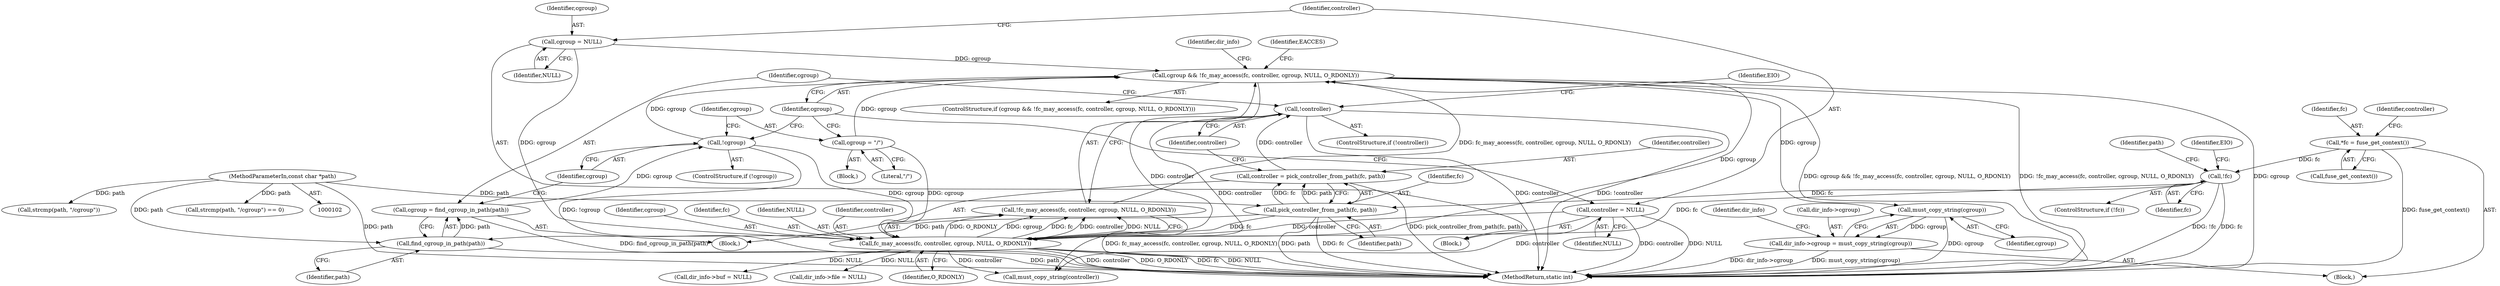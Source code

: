 digraph "1_lxcfs_a8b6c3e0537e90fba3c55910fd1b7229d54a60a7_3@API" {
"1000195" [label="(Call,must_copy_string(cgroup))"];
"1000160" [label="(Call,cgroup && !fc_may_access(fc, controller, cgroup, NULL, O_RDONLY))"];
"1000129" [label="(Call,cgroup = NULL)"];
"1000156" [label="(Call,cgroup = \"/\")"];
"1000163" [label="(Call,fc_may_access(fc, controller, cgroup, NULL, O_RDONLY))"];
"1000139" [label="(Call,pick_controller_from_path(fc, path))"];
"1000117" [label="(Call,!fc)"];
"1000107" [label="(Call,*fc = fuse_get_context())"];
"1000103" [label="(MethodParameterIn,const char *path)"];
"1000143" [label="(Call,!controller)"];
"1000137" [label="(Call,controller = pick_controller_from_path(fc, path))"];
"1000132" [label="(Call,controller = NULL)"];
"1000153" [label="(Call,!cgroup)"];
"1000148" [label="(Call,cgroup = find_cgroup_in_path(path))"];
"1000150" [label="(Call,find_cgroup_in_path(path))"];
"1000162" [label="(Call,!fc_may_access(fc, controller, cgroup, NULL, O_RDONLY))"];
"1000191" [label="(Call,dir_info->cgroup = must_copy_string(cgroup))"];
"1000133" [label="(Identifier,controller)"];
"1000143" [label="(Call,!controller)"];
"1000116" [label="(ControlStructure,if (!fc))"];
"1000161" [label="(Identifier,cgroup)"];
"1000124" [label="(Call,strcmp(path, \"/cgroup\"))"];
"1000192" [label="(Call,dir_info->cgroup)"];
"1000226" [label="(MethodReturn,static int)"];
"1000156" [label="(Call,cgroup = \"/\")"];
"1000114" [label="(Identifier,controller)"];
"1000128" [label="(Block,)"];
"1000137" [label="(Call,controller = pick_controller_from_path(fc, path))"];
"1000168" [label="(Identifier,O_RDONLY)"];
"1000150" [label="(Call,find_cgroup_in_path(path))"];
"1000141" [label="(Identifier,path)"];
"1000134" [label="(Identifier,NULL)"];
"1000118" [label="(Identifier,fc)"];
"1000123" [label="(Call,strcmp(path, \"/cgroup\") == 0)"];
"1000195" [label="(Call,must_copy_string(cgroup))"];
"1000155" [label="(Block,)"];
"1000166" [label="(Identifier,cgroup)"];
"1000125" [label="(Identifier,path)"];
"1000152" [label="(ControlStructure,if (!cgroup))"];
"1000164" [label="(Identifier,fc)"];
"1000174" [label="(Identifier,dir_info)"];
"1000159" [label="(ControlStructure,if (cgroup && !fc_may_access(fc, controller, cgroup, NULL, O_RDONLY)))"];
"1000191" [label="(Call,dir_info->cgroup = must_copy_string(cgroup))"];
"1000140" [label="(Identifier,fc)"];
"1000142" [label="(ControlStructure,if (!controller))"];
"1000105" [label="(Block,)"];
"1000162" [label="(Call,!fc_may_access(fc, controller, cgroup, NULL, O_RDONLY))"];
"1000129" [label="(Call,cgroup = NULL)"];
"1000138" [label="(Identifier,controller)"];
"1000157" [label="(Identifier,cgroup)"];
"1000108" [label="(Identifier,fc)"];
"1000130" [label="(Identifier,cgroup)"];
"1000144" [label="(Identifier,controller)"];
"1000199" [label="(Identifier,dir_info)"];
"1000117" [label="(Call,!fc)"];
"1000189" [label="(Call,must_copy_string(controller))"];
"1000107" [label="(Call,*fc = fuse_get_context())"];
"1000103" [label="(MethodParameterIn,const char *path)"];
"1000121" [label="(Identifier,EIO)"];
"1000139" [label="(Call,pick_controller_from_path(fc, path))"];
"1000158" [label="(Literal,\"/\")"];
"1000196" [label="(Identifier,cgroup)"];
"1000148" [label="(Call,cgroup = find_cgroup_in_path(path))"];
"1000163" [label="(Call,fc_may_access(fc, controller, cgroup, NULL, O_RDONLY))"];
"1000153" [label="(Call,!cgroup)"];
"1000149" [label="(Identifier,cgroup)"];
"1000109" [label="(Call,fuse_get_context())"];
"1000132" [label="(Call,controller = NULL)"];
"1000154" [label="(Identifier,cgroup)"];
"1000172" [label="(Identifier,EACCES)"];
"1000160" [label="(Call,cgroup && !fc_may_access(fc, controller, cgroup, NULL, O_RDONLY))"];
"1000147" [label="(Identifier,EIO)"];
"1000202" [label="(Call,dir_info->buf = NULL)"];
"1000131" [label="(Identifier,NULL)"];
"1000167" [label="(Identifier,NULL)"];
"1000151" [label="(Identifier,path)"];
"1000207" [label="(Call,dir_info->file = NULL)"];
"1000165" [label="(Identifier,controller)"];
"1000136" [label="(Block,)"];
"1000195" -> "1000191"  [label="AST: "];
"1000195" -> "1000196"  [label="CFG: "];
"1000196" -> "1000195"  [label="AST: "];
"1000191" -> "1000195"  [label="CFG: "];
"1000195" -> "1000226"  [label="DDG: cgroup"];
"1000195" -> "1000191"  [label="DDG: cgroup"];
"1000160" -> "1000195"  [label="DDG: cgroup"];
"1000160" -> "1000159"  [label="AST: "];
"1000160" -> "1000161"  [label="CFG: "];
"1000160" -> "1000162"  [label="CFG: "];
"1000161" -> "1000160"  [label="AST: "];
"1000162" -> "1000160"  [label="AST: "];
"1000172" -> "1000160"  [label="CFG: "];
"1000174" -> "1000160"  [label="CFG: "];
"1000160" -> "1000226"  [label="DDG: cgroup && !fc_may_access(fc, controller, cgroup, NULL, O_RDONLY)"];
"1000160" -> "1000226"  [label="DDG: !fc_may_access(fc, controller, cgroup, NULL, O_RDONLY)"];
"1000160" -> "1000226"  [label="DDG: cgroup"];
"1000129" -> "1000160"  [label="DDG: cgroup"];
"1000156" -> "1000160"  [label="DDG: cgroup"];
"1000163" -> "1000160"  [label="DDG: cgroup"];
"1000153" -> "1000160"  [label="DDG: cgroup"];
"1000162" -> "1000160"  [label="DDG: fc_may_access(fc, controller, cgroup, NULL, O_RDONLY)"];
"1000129" -> "1000128"  [label="AST: "];
"1000129" -> "1000131"  [label="CFG: "];
"1000130" -> "1000129"  [label="AST: "];
"1000131" -> "1000129"  [label="AST: "];
"1000133" -> "1000129"  [label="CFG: "];
"1000129" -> "1000163"  [label="DDG: cgroup"];
"1000156" -> "1000155"  [label="AST: "];
"1000156" -> "1000158"  [label="CFG: "];
"1000157" -> "1000156"  [label="AST: "];
"1000158" -> "1000156"  [label="AST: "];
"1000161" -> "1000156"  [label="CFG: "];
"1000156" -> "1000163"  [label="DDG: cgroup"];
"1000163" -> "1000162"  [label="AST: "];
"1000163" -> "1000168"  [label="CFG: "];
"1000164" -> "1000163"  [label="AST: "];
"1000165" -> "1000163"  [label="AST: "];
"1000166" -> "1000163"  [label="AST: "];
"1000167" -> "1000163"  [label="AST: "];
"1000168" -> "1000163"  [label="AST: "];
"1000162" -> "1000163"  [label="CFG: "];
"1000163" -> "1000226"  [label="DDG: O_RDONLY"];
"1000163" -> "1000226"  [label="DDG: fc"];
"1000163" -> "1000226"  [label="DDG: NULL"];
"1000163" -> "1000226"  [label="DDG: controller"];
"1000163" -> "1000162"  [label="DDG: O_RDONLY"];
"1000163" -> "1000162"  [label="DDG: cgroup"];
"1000163" -> "1000162"  [label="DDG: fc"];
"1000163" -> "1000162"  [label="DDG: controller"];
"1000163" -> "1000162"  [label="DDG: NULL"];
"1000139" -> "1000163"  [label="DDG: fc"];
"1000117" -> "1000163"  [label="DDG: fc"];
"1000143" -> "1000163"  [label="DDG: controller"];
"1000132" -> "1000163"  [label="DDG: controller"];
"1000153" -> "1000163"  [label="DDG: cgroup"];
"1000163" -> "1000189"  [label="DDG: controller"];
"1000163" -> "1000202"  [label="DDG: NULL"];
"1000163" -> "1000207"  [label="DDG: NULL"];
"1000139" -> "1000137"  [label="AST: "];
"1000139" -> "1000141"  [label="CFG: "];
"1000140" -> "1000139"  [label="AST: "];
"1000141" -> "1000139"  [label="AST: "];
"1000137" -> "1000139"  [label="CFG: "];
"1000139" -> "1000226"  [label="DDG: path"];
"1000139" -> "1000226"  [label="DDG: fc"];
"1000139" -> "1000137"  [label="DDG: fc"];
"1000139" -> "1000137"  [label="DDG: path"];
"1000117" -> "1000139"  [label="DDG: fc"];
"1000103" -> "1000139"  [label="DDG: path"];
"1000139" -> "1000150"  [label="DDG: path"];
"1000117" -> "1000116"  [label="AST: "];
"1000117" -> "1000118"  [label="CFG: "];
"1000118" -> "1000117"  [label="AST: "];
"1000121" -> "1000117"  [label="CFG: "];
"1000125" -> "1000117"  [label="CFG: "];
"1000117" -> "1000226"  [label="DDG: !fc"];
"1000117" -> "1000226"  [label="DDG: fc"];
"1000107" -> "1000117"  [label="DDG: fc"];
"1000107" -> "1000105"  [label="AST: "];
"1000107" -> "1000109"  [label="CFG: "];
"1000108" -> "1000107"  [label="AST: "];
"1000109" -> "1000107"  [label="AST: "];
"1000114" -> "1000107"  [label="CFG: "];
"1000107" -> "1000226"  [label="DDG: fuse_get_context()"];
"1000103" -> "1000102"  [label="AST: "];
"1000103" -> "1000226"  [label="DDG: path"];
"1000103" -> "1000123"  [label="DDG: path"];
"1000103" -> "1000124"  [label="DDG: path"];
"1000103" -> "1000150"  [label="DDG: path"];
"1000143" -> "1000142"  [label="AST: "];
"1000143" -> "1000144"  [label="CFG: "];
"1000144" -> "1000143"  [label="AST: "];
"1000147" -> "1000143"  [label="CFG: "];
"1000149" -> "1000143"  [label="CFG: "];
"1000143" -> "1000226"  [label="DDG: controller"];
"1000143" -> "1000226"  [label="DDG: !controller"];
"1000137" -> "1000143"  [label="DDG: controller"];
"1000143" -> "1000189"  [label="DDG: controller"];
"1000137" -> "1000136"  [label="AST: "];
"1000138" -> "1000137"  [label="AST: "];
"1000144" -> "1000137"  [label="CFG: "];
"1000137" -> "1000226"  [label="DDG: pick_controller_from_path(fc, path)"];
"1000132" -> "1000128"  [label="AST: "];
"1000132" -> "1000134"  [label="CFG: "];
"1000133" -> "1000132"  [label="AST: "];
"1000134" -> "1000132"  [label="AST: "];
"1000161" -> "1000132"  [label="CFG: "];
"1000132" -> "1000226"  [label="DDG: controller"];
"1000132" -> "1000226"  [label="DDG: NULL"];
"1000132" -> "1000189"  [label="DDG: controller"];
"1000153" -> "1000152"  [label="AST: "];
"1000153" -> "1000154"  [label="CFG: "];
"1000154" -> "1000153"  [label="AST: "];
"1000157" -> "1000153"  [label="CFG: "];
"1000161" -> "1000153"  [label="CFG: "];
"1000153" -> "1000226"  [label="DDG: !cgroup"];
"1000148" -> "1000153"  [label="DDG: cgroup"];
"1000148" -> "1000136"  [label="AST: "];
"1000148" -> "1000150"  [label="CFG: "];
"1000149" -> "1000148"  [label="AST: "];
"1000150" -> "1000148"  [label="AST: "];
"1000154" -> "1000148"  [label="CFG: "];
"1000148" -> "1000226"  [label="DDG: find_cgroup_in_path(path)"];
"1000150" -> "1000148"  [label="DDG: path"];
"1000150" -> "1000151"  [label="CFG: "];
"1000151" -> "1000150"  [label="AST: "];
"1000150" -> "1000226"  [label="DDG: path"];
"1000162" -> "1000226"  [label="DDG: fc_may_access(fc, controller, cgroup, NULL, O_RDONLY)"];
"1000191" -> "1000105"  [label="AST: "];
"1000192" -> "1000191"  [label="AST: "];
"1000199" -> "1000191"  [label="CFG: "];
"1000191" -> "1000226"  [label="DDG: must_copy_string(cgroup)"];
"1000191" -> "1000226"  [label="DDG: dir_info->cgroup"];
}
